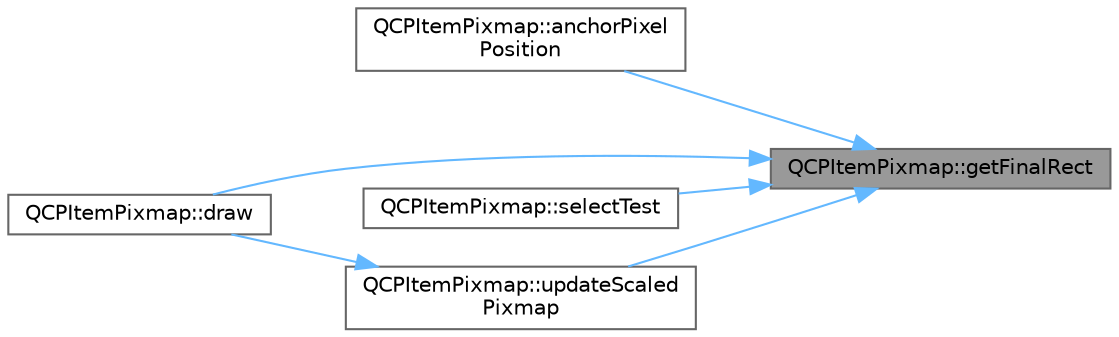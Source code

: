 digraph "QCPItemPixmap::getFinalRect"
{
 // LATEX_PDF_SIZE
  bgcolor="transparent";
  edge [fontname=Helvetica,fontsize=10,labelfontname=Helvetica,labelfontsize=10];
  node [fontname=Helvetica,fontsize=10,shape=box,height=0.2,width=0.4];
  rankdir="RL";
  Node1 [label="QCPItemPixmap::getFinalRect",height=0.2,width=0.4,color="gray40", fillcolor="grey60", style="filled", fontcolor="black",tooltip=" "];
  Node1 -> Node2 [dir="back",color="steelblue1",style="solid"];
  Node2 [label="QCPItemPixmap::anchorPixel\lPosition",height=0.2,width=0.4,color="grey40", fillcolor="white", style="filled",URL="$class_q_c_p_item_pixmap.html#a5803d8e173bc4d48619fc43701db32e5",tooltip=" "];
  Node1 -> Node3 [dir="back",color="steelblue1",style="solid"];
  Node3 [label="QCPItemPixmap::draw",height=0.2,width=0.4,color="grey40", fillcolor="white", style="filled",URL="$class_q_c_p_item_pixmap.html#a9538a7d37fe20a4ff4bb2cb5bbbf2b48",tooltip=" "];
  Node1 -> Node4 [dir="back",color="steelblue1",style="solid"];
  Node4 [label="QCPItemPixmap::selectTest",height=0.2,width=0.4,color="grey40", fillcolor="white", style="filled",URL="$class_q_c_p_item_pixmap.html#a65d1ede7bb479b90d40186d083071947",tooltip=" "];
  Node1 -> Node5 [dir="back",color="steelblue1",style="solid"];
  Node5 [label="QCPItemPixmap::updateScaled\lPixmap",height=0.2,width=0.4,color="grey40", fillcolor="white", style="filled",URL="$class_q_c_p_item_pixmap.html#a8bced3027b326b290726cd1979c7cfc6",tooltip=" "];
  Node5 -> Node3 [dir="back",color="steelblue1",style="solid"];
}
